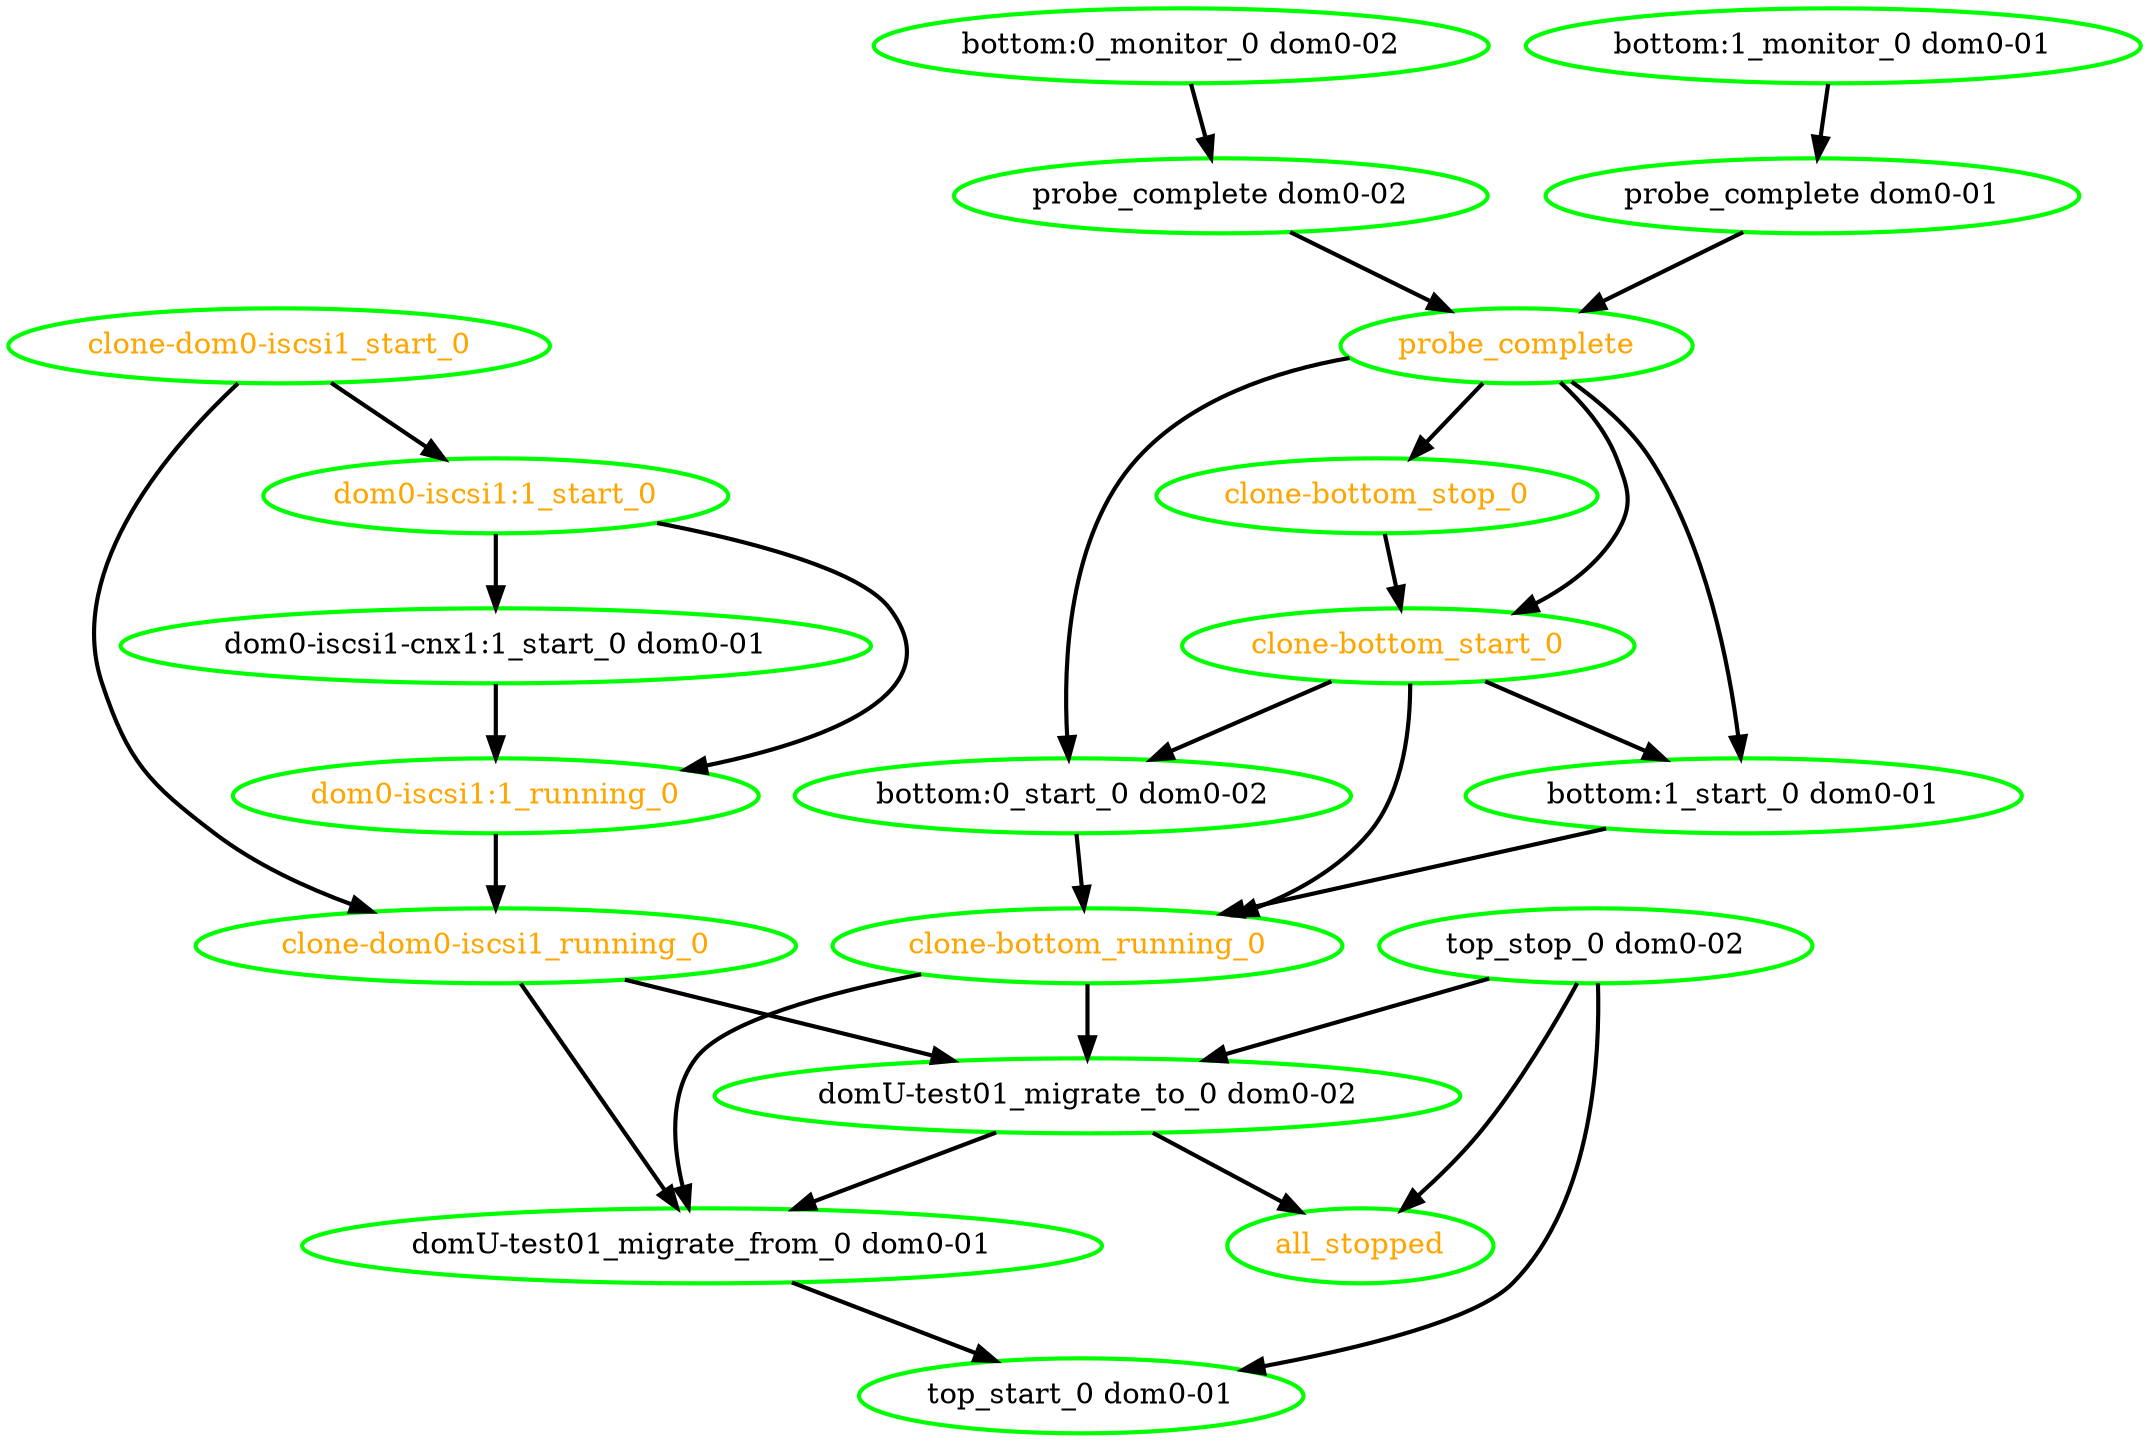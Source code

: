 digraph "g" {
"all_stopped" [ style=bold color="green" fontcolor="orange"  ]
"bottom:0_monitor_0 dom0-02" -> "probe_complete dom0-02" [ style = bold]
"bottom:0_monitor_0 dom0-02" [ style=bold color="green" fontcolor="black"  ]
"bottom:0_start_0 dom0-02" -> "clone-bottom_running_0" [ style = bold]
"bottom:0_start_0 dom0-02" [ style=bold color="green" fontcolor="black"  ]
"bottom:1_monitor_0 dom0-01" -> "probe_complete dom0-01" [ style = bold]
"bottom:1_monitor_0 dom0-01" [ style=bold color="green" fontcolor="black"  ]
"bottom:1_start_0 dom0-01" -> "clone-bottom_running_0" [ style = bold]
"bottom:1_start_0 dom0-01" [ style=bold color="green" fontcolor="black"  ]
"clone-bottom_running_0" -> "domU-test01_migrate_from_0 dom0-01" [ style = bold]
"clone-bottom_running_0" -> "domU-test01_migrate_to_0 dom0-02" [ style = bold]
"clone-bottom_running_0" [ style=bold color="green" fontcolor="orange"  ]
"clone-bottom_start_0" -> "bottom:0_start_0 dom0-02" [ style = bold]
"clone-bottom_start_0" -> "bottom:1_start_0 dom0-01" [ style = bold]
"clone-bottom_start_0" -> "clone-bottom_running_0" [ style = bold]
"clone-bottom_start_0" [ style=bold color="green" fontcolor="orange"  ]
"clone-bottom_stop_0" -> "clone-bottom_start_0" [ style = bold]
"clone-bottom_stop_0" [ style=bold color="green" fontcolor="orange"  ]
"clone-dom0-iscsi1_running_0" -> "domU-test01_migrate_from_0 dom0-01" [ style = bold]
"clone-dom0-iscsi1_running_0" -> "domU-test01_migrate_to_0 dom0-02" [ style = bold]
"clone-dom0-iscsi1_running_0" [ style=bold color="green" fontcolor="orange"  ]
"clone-dom0-iscsi1_start_0" -> "clone-dom0-iscsi1_running_0" [ style = bold]
"clone-dom0-iscsi1_start_0" -> "dom0-iscsi1:1_start_0" [ style = bold]
"clone-dom0-iscsi1_start_0" [ style=bold color="green" fontcolor="orange"  ]
"dom0-iscsi1-cnx1:1_start_0 dom0-01" -> "dom0-iscsi1:1_running_0" [ style = bold]
"dom0-iscsi1-cnx1:1_start_0 dom0-01" [ style=bold color="green" fontcolor="black"  ]
"dom0-iscsi1:1_running_0" -> "clone-dom0-iscsi1_running_0" [ style = bold]
"dom0-iscsi1:1_running_0" [ style=bold color="green" fontcolor="orange"  ]
"dom0-iscsi1:1_start_0" -> "dom0-iscsi1-cnx1:1_start_0 dom0-01" [ style = bold]
"dom0-iscsi1:1_start_0" -> "dom0-iscsi1:1_running_0" [ style = bold]
"dom0-iscsi1:1_start_0" [ style=bold color="green" fontcolor="orange"  ]
"domU-test01_migrate_from_0 dom0-01" -> "top_start_0 dom0-01" [ style = bold]
"domU-test01_migrate_from_0 dom0-01" [ style=bold color="green" fontcolor="black"  ]
"domU-test01_migrate_to_0 dom0-02" -> "all_stopped" [ style = bold]
"domU-test01_migrate_to_0 dom0-02" -> "domU-test01_migrate_from_0 dom0-01" [ style = bold]
"domU-test01_migrate_to_0 dom0-02" [ style=bold color="green" fontcolor="black"  ]
"probe_complete dom0-01" -> "probe_complete" [ style = bold]
"probe_complete dom0-01" [ style=bold color="green" fontcolor="black"  ]
"probe_complete dom0-02" -> "probe_complete" [ style = bold]
"probe_complete dom0-02" [ style=bold color="green" fontcolor="black"  ]
"probe_complete" -> "bottom:0_start_0 dom0-02" [ style = bold]
"probe_complete" -> "bottom:1_start_0 dom0-01" [ style = bold]
"probe_complete" -> "clone-bottom_start_0" [ style = bold]
"probe_complete" -> "clone-bottom_stop_0" [ style = bold]
"probe_complete" [ style=bold color="green" fontcolor="orange"  ]
"top_start_0 dom0-01" [ style=bold color="green" fontcolor="black"  ]
"top_stop_0 dom0-02" -> "all_stopped" [ style = bold]
"top_stop_0 dom0-02" -> "domU-test01_migrate_to_0 dom0-02" [ style = bold]
"top_stop_0 dom0-02" -> "top_start_0 dom0-01" [ style = bold]
"top_stop_0 dom0-02" [ style=bold color="green" fontcolor="black"  ]
}
